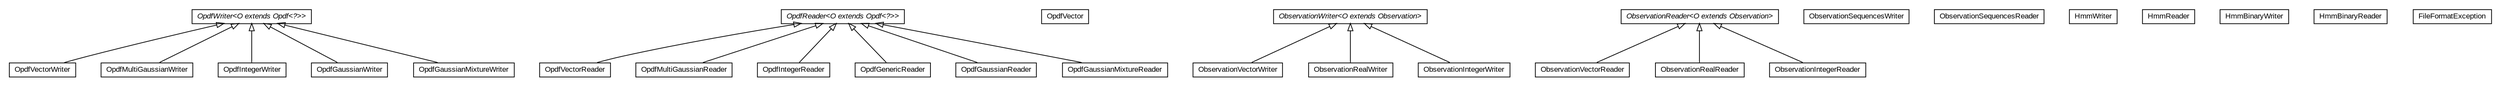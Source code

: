 #!/usr/local/bin/dot
#
# Class diagram 
# Generated by UMLGraph version 5.3 (http://www.umlgraph.org/)
#

digraph G {
	edge [fontname="arial",fontsize=10,labelfontname="arial",labelfontsize=10];
	node [fontname="arial",fontsize=10,shape=plaintext];
	nodesep=0.25;
	ranksep=0.5;
	// be.ac.ulg.montefiore.run.jahmm.io.OpdfVectorWriter
	c10549 [label=<<table title="be.ac.ulg.montefiore.run.jahmm.io.OpdfVectorWriter" border="0" cellborder="1" cellspacing="0" cellpadding="2" port="p" href="./OpdfVectorWriter.html">
		<tr><td><table border="0" cellspacing="0" cellpadding="1">
<tr><td align="center" balign="center"> OpdfVectorWriter </td></tr>
		</table></td></tr>
		</table>>, fontname="arial", fontcolor="black", fontsize=10.0];
	// be.ac.ulg.montefiore.run.jahmm.io.OpdfVectorReader
	c10550 [label=<<table title="be.ac.ulg.montefiore.run.jahmm.io.OpdfVectorReader" border="0" cellborder="1" cellspacing="0" cellpadding="2" port="p" href="./OpdfVectorReader.html">
		<tr><td><table border="0" cellspacing="0" cellpadding="1">
<tr><td align="center" balign="center"> OpdfVectorReader </td></tr>
		</table></td></tr>
		</table>>, fontname="arial", fontcolor="black", fontsize=10.0];
	// be.ac.ulg.montefiore.run.jahmm.io.OpdfVector
	c10551 [label=<<table title="be.ac.ulg.montefiore.run.jahmm.io.OpdfVector" border="0" cellborder="1" cellspacing="0" cellpadding="2" port="p" href="./OpdfVector.html">
		<tr><td><table border="0" cellspacing="0" cellpadding="1">
<tr><td align="center" balign="center"> OpdfVector </td></tr>
		</table></td></tr>
		</table>>, fontname="arial", fontcolor="black", fontsize=10.0];
	// be.ac.ulg.montefiore.run.jahmm.io.OpdfWriter<O extends be.ac.ulg.montefiore.run.jahmm.Opdf<?>>
	c10552 [label=<<table title="be.ac.ulg.montefiore.run.jahmm.io.OpdfWriter" border="0" cellborder="1" cellspacing="0" cellpadding="2" port="p" href="./OpdfWriter.html">
		<tr><td><table border="0" cellspacing="0" cellpadding="1">
<tr><td align="center" balign="center"><font face="arial italic"> OpdfWriter&lt;O extends Opdf&lt;?&gt;&gt; </font></td></tr>
		</table></td></tr>
		</table>>, fontname="arial", fontcolor="black", fontsize=10.0];
	// be.ac.ulg.montefiore.run.jahmm.io.OpdfReader<O extends be.ac.ulg.montefiore.run.jahmm.Opdf<?>>
	c10553 [label=<<table title="be.ac.ulg.montefiore.run.jahmm.io.OpdfReader" border="0" cellborder="1" cellspacing="0" cellpadding="2" port="p" href="./OpdfReader.html">
		<tr><td><table border="0" cellspacing="0" cellpadding="1">
<tr><td align="center" balign="center"><font face="arial italic"> OpdfReader&lt;O extends Opdf&lt;?&gt;&gt; </font></td></tr>
		</table></td></tr>
		</table>>, fontname="arial", fontcolor="black", fontsize=10.0];
	// be.ac.ulg.montefiore.run.jahmm.io.OpdfMultiGaussianWriter
	c10554 [label=<<table title="be.ac.ulg.montefiore.run.jahmm.io.OpdfMultiGaussianWriter" border="0" cellborder="1" cellspacing="0" cellpadding="2" port="p" href="./OpdfMultiGaussianWriter.html">
		<tr><td><table border="0" cellspacing="0" cellpadding="1">
<tr><td align="center" balign="center"> OpdfMultiGaussianWriter </td></tr>
		</table></td></tr>
		</table>>, fontname="arial", fontcolor="black", fontsize=10.0];
	// be.ac.ulg.montefiore.run.jahmm.io.OpdfMultiGaussianReader
	c10555 [label=<<table title="be.ac.ulg.montefiore.run.jahmm.io.OpdfMultiGaussianReader" border="0" cellborder="1" cellspacing="0" cellpadding="2" port="p" href="./OpdfMultiGaussianReader.html">
		<tr><td><table border="0" cellspacing="0" cellpadding="1">
<tr><td align="center" balign="center"> OpdfMultiGaussianReader </td></tr>
		</table></td></tr>
		</table>>, fontname="arial", fontcolor="black", fontsize=10.0];
	// be.ac.ulg.montefiore.run.jahmm.io.OpdfIntegerWriter
	c10556 [label=<<table title="be.ac.ulg.montefiore.run.jahmm.io.OpdfIntegerWriter" border="0" cellborder="1" cellspacing="0" cellpadding="2" port="p" href="./OpdfIntegerWriter.html">
		<tr><td><table border="0" cellspacing="0" cellpadding="1">
<tr><td align="center" balign="center"> OpdfIntegerWriter </td></tr>
		</table></td></tr>
		</table>>, fontname="arial", fontcolor="black", fontsize=10.0];
	// be.ac.ulg.montefiore.run.jahmm.io.OpdfIntegerReader
	c10557 [label=<<table title="be.ac.ulg.montefiore.run.jahmm.io.OpdfIntegerReader" border="0" cellborder="1" cellspacing="0" cellpadding="2" port="p" href="./OpdfIntegerReader.html">
		<tr><td><table border="0" cellspacing="0" cellpadding="1">
<tr><td align="center" balign="center"> OpdfIntegerReader </td></tr>
		</table></td></tr>
		</table>>, fontname="arial", fontcolor="black", fontsize=10.0];
	// be.ac.ulg.montefiore.run.jahmm.io.OpdfGenericReader
	c10558 [label=<<table title="be.ac.ulg.montefiore.run.jahmm.io.OpdfGenericReader" border="0" cellborder="1" cellspacing="0" cellpadding="2" port="p" href="./OpdfGenericReader.html">
		<tr><td><table border="0" cellspacing="0" cellpadding="1">
<tr><td align="center" balign="center"> OpdfGenericReader </td></tr>
		</table></td></tr>
		</table>>, fontname="arial", fontcolor="black", fontsize=10.0];
	// be.ac.ulg.montefiore.run.jahmm.io.OpdfGaussianWriter
	c10559 [label=<<table title="be.ac.ulg.montefiore.run.jahmm.io.OpdfGaussianWriter" border="0" cellborder="1" cellspacing="0" cellpadding="2" port="p" href="./OpdfGaussianWriter.html">
		<tr><td><table border="0" cellspacing="0" cellpadding="1">
<tr><td align="center" balign="center"> OpdfGaussianWriter </td></tr>
		</table></td></tr>
		</table>>, fontname="arial", fontcolor="black", fontsize=10.0];
	// be.ac.ulg.montefiore.run.jahmm.io.OpdfGaussianReader
	c10560 [label=<<table title="be.ac.ulg.montefiore.run.jahmm.io.OpdfGaussianReader" border="0" cellborder="1" cellspacing="0" cellpadding="2" port="p" href="./OpdfGaussianReader.html">
		<tr><td><table border="0" cellspacing="0" cellpadding="1">
<tr><td align="center" balign="center"> OpdfGaussianReader </td></tr>
		</table></td></tr>
		</table>>, fontname="arial", fontcolor="black", fontsize=10.0];
	// be.ac.ulg.montefiore.run.jahmm.io.OpdfGaussianMixtureWriter
	c10561 [label=<<table title="be.ac.ulg.montefiore.run.jahmm.io.OpdfGaussianMixtureWriter" border="0" cellborder="1" cellspacing="0" cellpadding="2" port="p" href="./OpdfGaussianMixtureWriter.html">
		<tr><td><table border="0" cellspacing="0" cellpadding="1">
<tr><td align="center" balign="center"> OpdfGaussianMixtureWriter </td></tr>
		</table></td></tr>
		</table>>, fontname="arial", fontcolor="black", fontsize=10.0];
	// be.ac.ulg.montefiore.run.jahmm.io.OpdfGaussianMixtureReader
	c10562 [label=<<table title="be.ac.ulg.montefiore.run.jahmm.io.OpdfGaussianMixtureReader" border="0" cellborder="1" cellspacing="0" cellpadding="2" port="p" href="./OpdfGaussianMixtureReader.html">
		<tr><td><table border="0" cellspacing="0" cellpadding="1">
<tr><td align="center" balign="center"> OpdfGaussianMixtureReader </td></tr>
		</table></td></tr>
		</table>>, fontname="arial", fontcolor="black", fontsize=10.0];
	// be.ac.ulg.montefiore.run.jahmm.io.ObservationWriter<O extends be.ac.ulg.montefiore.run.jahmm.Observation>
	c10563 [label=<<table title="be.ac.ulg.montefiore.run.jahmm.io.ObservationWriter" border="0" cellborder="1" cellspacing="0" cellpadding="2" port="p" href="./ObservationWriter.html">
		<tr><td><table border="0" cellspacing="0" cellpadding="1">
<tr><td align="center" balign="center"><font face="arial italic"> ObservationWriter&lt;O extends Observation&gt; </font></td></tr>
		</table></td></tr>
		</table>>, fontname="arial", fontcolor="black", fontsize=10.0];
	// be.ac.ulg.montefiore.run.jahmm.io.ObservationVectorWriter
	c10564 [label=<<table title="be.ac.ulg.montefiore.run.jahmm.io.ObservationVectorWriter" border="0" cellborder="1" cellspacing="0" cellpadding="2" port="p" href="./ObservationVectorWriter.html">
		<tr><td><table border="0" cellspacing="0" cellpadding="1">
<tr><td align="center" balign="center"> ObservationVectorWriter </td></tr>
		</table></td></tr>
		</table>>, fontname="arial", fontcolor="black", fontsize=10.0];
	// be.ac.ulg.montefiore.run.jahmm.io.ObservationVectorReader
	c10565 [label=<<table title="be.ac.ulg.montefiore.run.jahmm.io.ObservationVectorReader" border="0" cellborder="1" cellspacing="0" cellpadding="2" port="p" href="./ObservationVectorReader.html">
		<tr><td><table border="0" cellspacing="0" cellpadding="1">
<tr><td align="center" balign="center"> ObservationVectorReader </td></tr>
		</table></td></tr>
		</table>>, fontname="arial", fontcolor="black", fontsize=10.0];
	// be.ac.ulg.montefiore.run.jahmm.io.ObservationSequencesWriter
	c10566 [label=<<table title="be.ac.ulg.montefiore.run.jahmm.io.ObservationSequencesWriter" border="0" cellborder="1" cellspacing="0" cellpadding="2" port="p" href="./ObservationSequencesWriter.html">
		<tr><td><table border="0" cellspacing="0" cellpadding="1">
<tr><td align="center" balign="center"> ObservationSequencesWriter </td></tr>
		</table></td></tr>
		</table>>, fontname="arial", fontcolor="black", fontsize=10.0];
	// be.ac.ulg.montefiore.run.jahmm.io.ObservationSequencesReader
	c10567 [label=<<table title="be.ac.ulg.montefiore.run.jahmm.io.ObservationSequencesReader" border="0" cellborder="1" cellspacing="0" cellpadding="2" port="p" href="./ObservationSequencesReader.html">
		<tr><td><table border="0" cellspacing="0" cellpadding="1">
<tr><td align="center" balign="center"> ObservationSequencesReader </td></tr>
		</table></td></tr>
		</table>>, fontname="arial", fontcolor="black", fontsize=10.0];
	// be.ac.ulg.montefiore.run.jahmm.io.ObservationRealWriter
	c10568 [label=<<table title="be.ac.ulg.montefiore.run.jahmm.io.ObservationRealWriter" border="0" cellborder="1" cellspacing="0" cellpadding="2" port="p" href="./ObservationRealWriter.html">
		<tr><td><table border="0" cellspacing="0" cellpadding="1">
<tr><td align="center" balign="center"> ObservationRealWriter </td></tr>
		</table></td></tr>
		</table>>, fontname="arial", fontcolor="black", fontsize=10.0];
	// be.ac.ulg.montefiore.run.jahmm.io.ObservationRealReader
	c10569 [label=<<table title="be.ac.ulg.montefiore.run.jahmm.io.ObservationRealReader" border="0" cellborder="1" cellspacing="0" cellpadding="2" port="p" href="./ObservationRealReader.html">
		<tr><td><table border="0" cellspacing="0" cellpadding="1">
<tr><td align="center" balign="center"> ObservationRealReader </td></tr>
		</table></td></tr>
		</table>>, fontname="arial", fontcolor="black", fontsize=10.0];
	// be.ac.ulg.montefiore.run.jahmm.io.ObservationReader<O extends be.ac.ulg.montefiore.run.jahmm.Observation>
	c10570 [label=<<table title="be.ac.ulg.montefiore.run.jahmm.io.ObservationReader" border="0" cellborder="1" cellspacing="0" cellpadding="2" port="p" href="./ObservationReader.html">
		<tr><td><table border="0" cellspacing="0" cellpadding="1">
<tr><td align="center" balign="center"><font face="arial italic"> ObservationReader&lt;O extends Observation&gt; </font></td></tr>
		</table></td></tr>
		</table>>, fontname="arial", fontcolor="black", fontsize=10.0];
	// be.ac.ulg.montefiore.run.jahmm.io.ObservationIntegerWriter
	c10571 [label=<<table title="be.ac.ulg.montefiore.run.jahmm.io.ObservationIntegerWriter" border="0" cellborder="1" cellspacing="0" cellpadding="2" port="p" href="./ObservationIntegerWriter.html">
		<tr><td><table border="0" cellspacing="0" cellpadding="1">
<tr><td align="center" balign="center"> ObservationIntegerWriter </td></tr>
		</table></td></tr>
		</table>>, fontname="arial", fontcolor="black", fontsize=10.0];
	// be.ac.ulg.montefiore.run.jahmm.io.ObservationIntegerReader
	c10572 [label=<<table title="be.ac.ulg.montefiore.run.jahmm.io.ObservationIntegerReader" border="0" cellborder="1" cellspacing="0" cellpadding="2" port="p" href="./ObservationIntegerReader.html">
		<tr><td><table border="0" cellspacing="0" cellpadding="1">
<tr><td align="center" balign="center"> ObservationIntegerReader </td></tr>
		</table></td></tr>
		</table>>, fontname="arial", fontcolor="black", fontsize=10.0];
	// be.ac.ulg.montefiore.run.jahmm.io.HmmWriter
	c10573 [label=<<table title="be.ac.ulg.montefiore.run.jahmm.io.HmmWriter" border="0" cellborder="1" cellspacing="0" cellpadding="2" port="p" href="./HmmWriter.html">
		<tr><td><table border="0" cellspacing="0" cellpadding="1">
<tr><td align="center" balign="center"> HmmWriter </td></tr>
		</table></td></tr>
		</table>>, fontname="arial", fontcolor="black", fontsize=10.0];
	// be.ac.ulg.montefiore.run.jahmm.io.HmmReader
	c10574 [label=<<table title="be.ac.ulg.montefiore.run.jahmm.io.HmmReader" border="0" cellborder="1" cellspacing="0" cellpadding="2" port="p" href="./HmmReader.html">
		<tr><td><table border="0" cellspacing="0" cellpadding="1">
<tr><td align="center" balign="center"> HmmReader </td></tr>
		</table></td></tr>
		</table>>, fontname="arial", fontcolor="black", fontsize=10.0];
	// be.ac.ulg.montefiore.run.jahmm.io.HmmBinaryWriter
	c10575 [label=<<table title="be.ac.ulg.montefiore.run.jahmm.io.HmmBinaryWriter" border="0" cellborder="1" cellspacing="0" cellpadding="2" port="p" href="./HmmBinaryWriter.html">
		<tr><td><table border="0" cellspacing="0" cellpadding="1">
<tr><td align="center" balign="center"> HmmBinaryWriter </td></tr>
		</table></td></tr>
		</table>>, fontname="arial", fontcolor="black", fontsize=10.0];
	// be.ac.ulg.montefiore.run.jahmm.io.HmmBinaryReader
	c10576 [label=<<table title="be.ac.ulg.montefiore.run.jahmm.io.HmmBinaryReader" border="0" cellborder="1" cellspacing="0" cellpadding="2" port="p" href="./HmmBinaryReader.html">
		<tr><td><table border="0" cellspacing="0" cellpadding="1">
<tr><td align="center" balign="center"> HmmBinaryReader </td></tr>
		</table></td></tr>
		</table>>, fontname="arial", fontcolor="black", fontsize=10.0];
	// be.ac.ulg.montefiore.run.jahmm.io.FileFormatException
	c10577 [label=<<table title="be.ac.ulg.montefiore.run.jahmm.io.FileFormatException" border="0" cellborder="1" cellspacing="0" cellpadding="2" port="p" href="./FileFormatException.html">
		<tr><td><table border="0" cellspacing="0" cellpadding="1">
<tr><td align="center" balign="center"> FileFormatException </td></tr>
		</table></td></tr>
		</table>>, fontname="arial", fontcolor="black", fontsize=10.0];
	//be.ac.ulg.montefiore.run.jahmm.io.OpdfVectorWriter extends be.ac.ulg.montefiore.run.jahmm.io.OpdfWriter<be.ac.ulg.montefiore.run.jahmm.io.OpdfVector>
	c10552:p -> c10549:p [dir=back,arrowtail=empty];
	//be.ac.ulg.montefiore.run.jahmm.io.OpdfVectorReader extends be.ac.ulg.montefiore.run.jahmm.io.OpdfReader<be.ac.ulg.montefiore.run.jahmm.io.OpdfVector>
	c10553:p -> c10550:p [dir=back,arrowtail=empty];
	//be.ac.ulg.montefiore.run.jahmm.io.OpdfMultiGaussianWriter extends be.ac.ulg.montefiore.run.jahmm.io.OpdfWriter<be.ac.ulg.montefiore.run.jahmm.OpdfMultiGaussian>
	c10552:p -> c10554:p [dir=back,arrowtail=empty];
	//be.ac.ulg.montefiore.run.jahmm.io.OpdfMultiGaussianReader extends be.ac.ulg.montefiore.run.jahmm.io.OpdfReader<be.ac.ulg.montefiore.run.jahmm.OpdfMultiGaussian>
	c10553:p -> c10555:p [dir=back,arrowtail=empty];
	//be.ac.ulg.montefiore.run.jahmm.io.OpdfIntegerWriter extends be.ac.ulg.montefiore.run.jahmm.io.OpdfWriter<be.ac.ulg.montefiore.run.jahmm.OpdfInteger>
	c10552:p -> c10556:p [dir=back,arrowtail=empty];
	//be.ac.ulg.montefiore.run.jahmm.io.OpdfIntegerReader extends be.ac.ulg.montefiore.run.jahmm.io.OpdfReader<be.ac.ulg.montefiore.run.jahmm.OpdfInteger>
	c10553:p -> c10557:p [dir=back,arrowtail=empty];
	//be.ac.ulg.montefiore.run.jahmm.io.OpdfGenericReader extends be.ac.ulg.montefiore.run.jahmm.io.OpdfReader<be.ac.ulg.montefiore.run.jahmm.Opdf<?>>
	c10553:p -> c10558:p [dir=back,arrowtail=empty];
	//be.ac.ulg.montefiore.run.jahmm.io.OpdfGaussianWriter extends be.ac.ulg.montefiore.run.jahmm.io.OpdfWriter<be.ac.ulg.montefiore.run.jahmm.OpdfGaussian>
	c10552:p -> c10559:p [dir=back,arrowtail=empty];
	//be.ac.ulg.montefiore.run.jahmm.io.OpdfGaussianReader extends be.ac.ulg.montefiore.run.jahmm.io.OpdfReader<be.ac.ulg.montefiore.run.jahmm.OpdfGaussian>
	c10553:p -> c10560:p [dir=back,arrowtail=empty];
	//be.ac.ulg.montefiore.run.jahmm.io.OpdfGaussianMixtureWriter extends be.ac.ulg.montefiore.run.jahmm.io.OpdfWriter<be.ac.ulg.montefiore.run.jahmm.OpdfGaussianMixture>
	c10552:p -> c10561:p [dir=back,arrowtail=empty];
	//be.ac.ulg.montefiore.run.jahmm.io.OpdfGaussianMixtureReader extends be.ac.ulg.montefiore.run.jahmm.io.OpdfReader<be.ac.ulg.montefiore.run.jahmm.OpdfGaussianMixture>
	c10553:p -> c10562:p [dir=back,arrowtail=empty];
	//be.ac.ulg.montefiore.run.jahmm.io.ObservationVectorWriter extends be.ac.ulg.montefiore.run.jahmm.io.ObservationWriter<be.ac.ulg.montefiore.run.jahmm.ObservationVector>
	c10563:p -> c10564:p [dir=back,arrowtail=empty];
	//be.ac.ulg.montefiore.run.jahmm.io.ObservationVectorReader extends be.ac.ulg.montefiore.run.jahmm.io.ObservationReader<be.ac.ulg.montefiore.run.jahmm.ObservationVector>
	c10570:p -> c10565:p [dir=back,arrowtail=empty];
	//be.ac.ulg.montefiore.run.jahmm.io.ObservationRealWriter extends be.ac.ulg.montefiore.run.jahmm.io.ObservationWriter<be.ac.ulg.montefiore.run.jahmm.ObservationReal>
	c10563:p -> c10568:p [dir=back,arrowtail=empty];
	//be.ac.ulg.montefiore.run.jahmm.io.ObservationRealReader extends be.ac.ulg.montefiore.run.jahmm.io.ObservationReader<be.ac.ulg.montefiore.run.jahmm.ObservationReal>
	c10570:p -> c10569:p [dir=back,arrowtail=empty];
	//be.ac.ulg.montefiore.run.jahmm.io.ObservationIntegerWriter extends be.ac.ulg.montefiore.run.jahmm.io.ObservationWriter<be.ac.ulg.montefiore.run.jahmm.ObservationInteger>
	c10563:p -> c10571:p [dir=back,arrowtail=empty];
	//be.ac.ulg.montefiore.run.jahmm.io.ObservationIntegerReader extends be.ac.ulg.montefiore.run.jahmm.io.ObservationReader<be.ac.ulg.montefiore.run.jahmm.ObservationInteger>
	c10570:p -> c10572:p [dir=back,arrowtail=empty];
}


